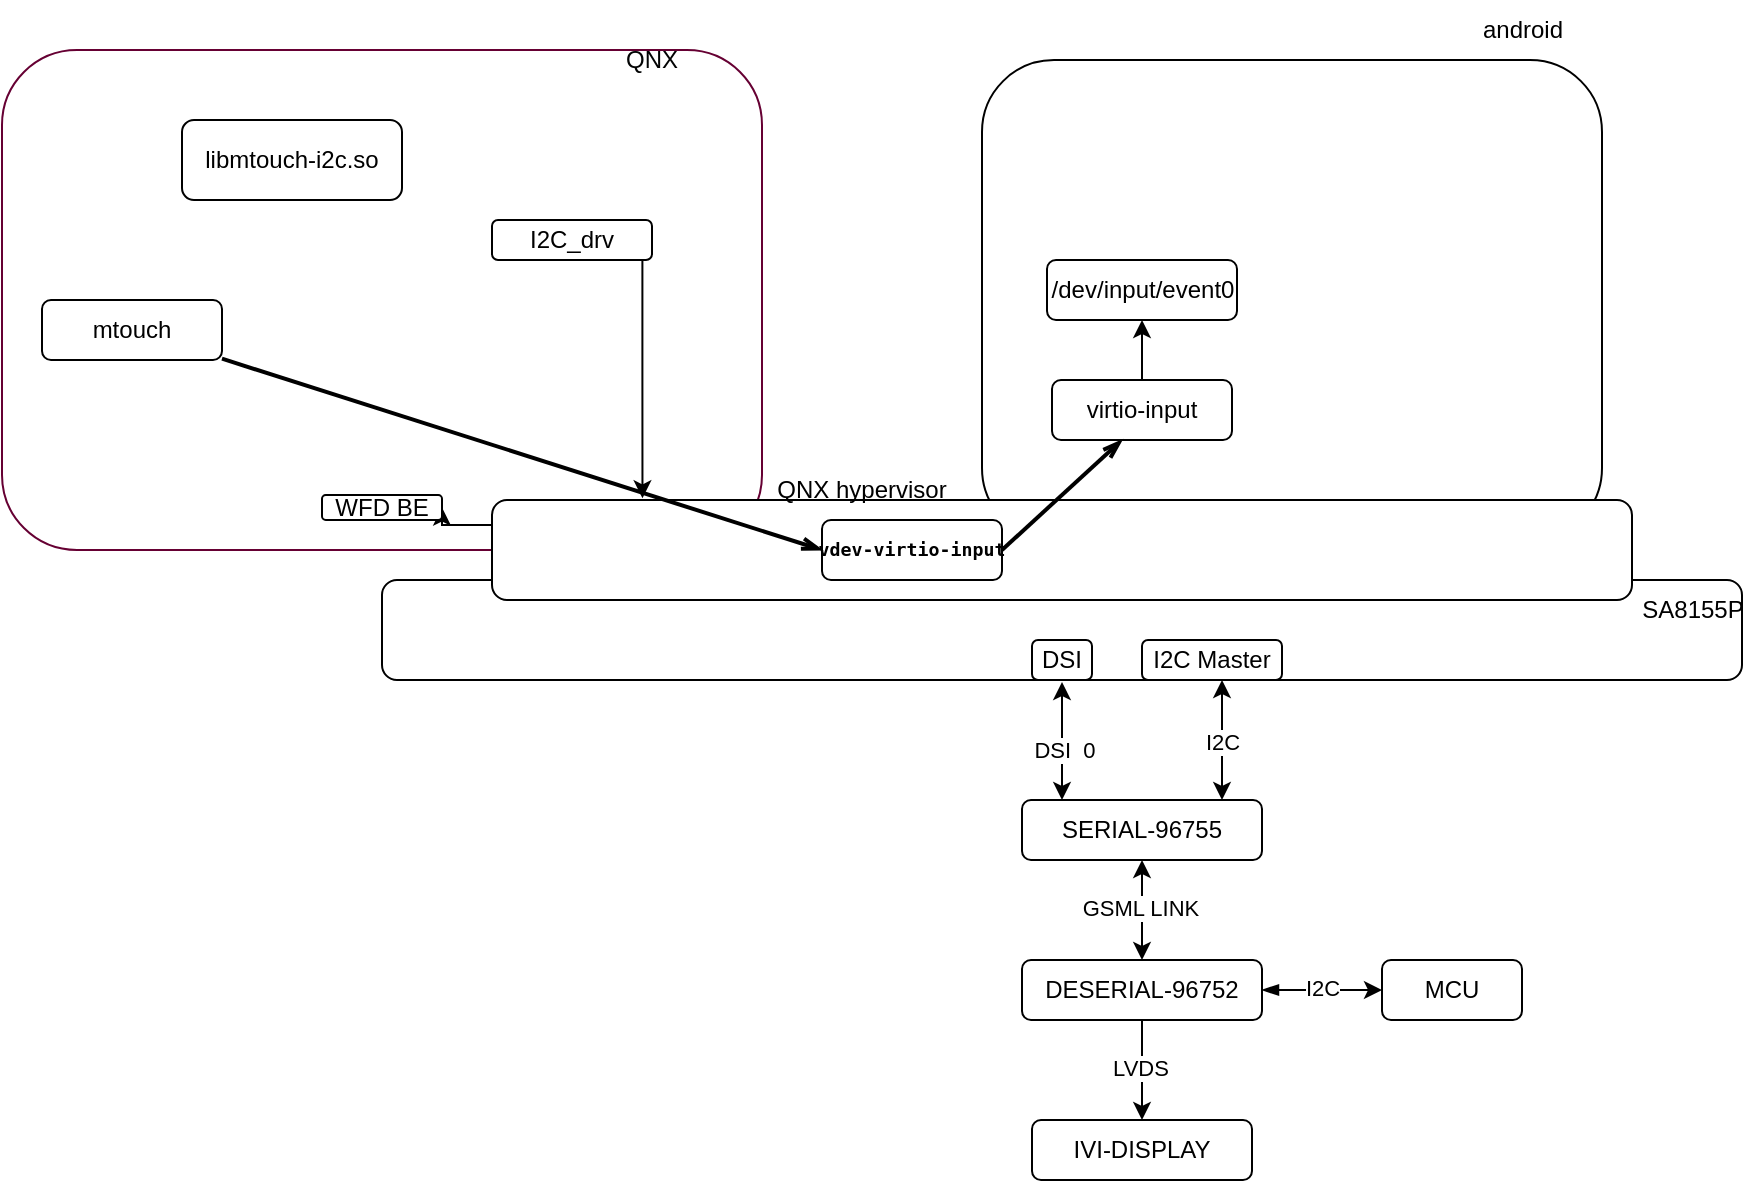 <mxfile version="25.0.1">
  <diagram name="Page-1" id="YOY1E8mCG1GZ4bqBqJso">
    <mxGraphModel dx="2276" dy="789" grid="1" gridSize="10" guides="1" tooltips="1" connect="1" arrows="1" fold="1" page="1" pageScale="1" pageWidth="850" pageHeight="1100" math="0" shadow="0">
      <root>
        <mxCell id="0" />
        <mxCell id="1" parent="0" />
        <mxCell id="2uTWEgXhVJljgLV_RzY3-67" value="" style="rounded=1;whiteSpace=wrap;html=1;fillColor=none;" parent="1" vertex="1">
          <mxGeometry x="370" y="70" width="310" height="240" as="geometry" />
        </mxCell>
        <mxCell id="2uTWEgXhVJljgLV_RzY3-68" value="" style="rounded=1;whiteSpace=wrap;html=1;" parent="1" vertex="1">
          <mxGeometry x="70" y="330" width="680" height="50" as="geometry" />
        </mxCell>
        <mxCell id="2uTWEgXhVJljgLV_RzY3-69" value="" style="rounded=1;whiteSpace=wrap;html=1;fillColor=none;strokeColor=#660033;" parent="1" vertex="1">
          <mxGeometry x="-120" y="65" width="380" height="250" as="geometry" />
        </mxCell>
        <mxCell id="2uTWEgXhVJljgLV_RzY3-70" style="edgeStyle=orthogonalEdgeStyle;rounded=0;orthogonalLoop=1;jettySize=auto;html=1;exitX=0;exitY=0.25;exitDx=0;exitDy=0;entryX=1;entryY=0.5;entryDx=0;entryDy=0;" parent="1" source="2uTWEgXhVJljgLV_RzY3-71" target="2uTWEgXhVJljgLV_RzY3-109" edge="1">
          <mxGeometry relative="1" as="geometry" />
        </mxCell>
        <mxCell id="2uTWEgXhVJljgLV_RzY3-71" value="" style="rounded=1;whiteSpace=wrap;html=1;" parent="1" vertex="1">
          <mxGeometry x="125" y="290" width="570" height="50" as="geometry" />
        </mxCell>
        <mxCell id="2uTWEgXhVJljgLV_RzY3-72" value="SERIAL-96755" style="rounded=1;whiteSpace=wrap;html=1;" parent="1" vertex="1">
          <mxGeometry x="390" y="440" width="120" height="30" as="geometry" />
        </mxCell>
        <mxCell id="2uTWEgXhVJljgLV_RzY3-73" style="edgeStyle=orthogonalEdgeStyle;rounded=0;orthogonalLoop=1;jettySize=auto;html=1;entryX=0;entryY=0.5;entryDx=0;entryDy=0;startArrow=blockThin;startFill=1;" parent="1" source="2uTWEgXhVJljgLV_RzY3-75" target="2uTWEgXhVJljgLV_RzY3-76" edge="1">
          <mxGeometry relative="1" as="geometry" />
        </mxCell>
        <mxCell id="2uTWEgXhVJljgLV_RzY3-74" value="I2C" style="edgeLabel;html=1;align=center;verticalAlign=middle;resizable=0;points=[];" parent="2uTWEgXhVJljgLV_RzY3-73" vertex="1" connectable="0">
          <mxGeometry x="-0.014" y="1" relative="1" as="geometry">
            <mxPoint as="offset" />
          </mxGeometry>
        </mxCell>
        <mxCell id="2uTWEgXhVJljgLV_RzY3-75" value="DESERIAL-96752" style="rounded=1;whiteSpace=wrap;html=1;" parent="1" vertex="1">
          <mxGeometry x="390" y="520" width="120" height="30" as="geometry" />
        </mxCell>
        <mxCell id="2uTWEgXhVJljgLV_RzY3-76" value="MCU" style="rounded=1;whiteSpace=wrap;html=1;" parent="1" vertex="1">
          <mxGeometry x="570" y="520" width="70" height="30" as="geometry" />
        </mxCell>
        <mxCell id="2uTWEgXhVJljgLV_RzY3-77" style="edgeStyle=orthogonalEdgeStyle;rounded=0;orthogonalLoop=1;jettySize=auto;html=1;entryX=0.5;entryY=1;entryDx=0;entryDy=0;startArrow=classic;startFill=1;endArrow=none;endFill=0;" parent="1" source="2uTWEgXhVJljgLV_RzY3-79" target="2uTWEgXhVJljgLV_RzY3-75" edge="1">
          <mxGeometry relative="1" as="geometry" />
        </mxCell>
        <mxCell id="2uTWEgXhVJljgLV_RzY3-78" value="LVDS" style="edgeLabel;html=1;align=center;verticalAlign=middle;resizable=0;points=[];" parent="2uTWEgXhVJljgLV_RzY3-77" vertex="1" connectable="0">
          <mxGeometry x="0.048" y="1" relative="1" as="geometry">
            <mxPoint as="offset" />
          </mxGeometry>
        </mxCell>
        <mxCell id="2uTWEgXhVJljgLV_RzY3-79" value="IVI-DISPLAY" style="rounded=1;whiteSpace=wrap;html=1;" parent="1" vertex="1">
          <mxGeometry x="395" y="600" width="110" height="30" as="geometry" />
        </mxCell>
        <mxCell id="2uTWEgXhVJljgLV_RzY3-80" value="" style="endArrow=classic;startArrow=classic;html=1;rounded=0;exitX=0.5;exitY=0;exitDx=0;exitDy=0;entryX=0.5;entryY=1;entryDx=0;entryDy=0;" parent="1" source="2uTWEgXhVJljgLV_RzY3-75" target="2uTWEgXhVJljgLV_RzY3-72" edge="1">
          <mxGeometry width="50" height="50" relative="1" as="geometry">
            <mxPoint x="410" y="530" as="sourcePoint" />
            <mxPoint x="460" y="480" as="targetPoint" />
          </mxGeometry>
        </mxCell>
        <mxCell id="2uTWEgXhVJljgLV_RzY3-81" value="GSML LINK" style="edgeLabel;html=1;align=center;verticalAlign=middle;resizable=0;points=[];" parent="2uTWEgXhVJljgLV_RzY3-80" vertex="1" connectable="0">
          <mxGeometry x="0.04" y="1" relative="1" as="geometry">
            <mxPoint as="offset" />
          </mxGeometry>
        </mxCell>
        <mxCell id="2uTWEgXhVJljgLV_RzY3-82" value="" style="endArrow=classic;startArrow=classic;html=1;rounded=0;exitX=0.5;exitY=0;exitDx=0;exitDy=0;" parent="1" edge="1">
          <mxGeometry width="50" height="50" relative="1" as="geometry">
            <mxPoint x="410" y="440" as="sourcePoint" />
            <mxPoint x="410" y="381" as="targetPoint" />
          </mxGeometry>
        </mxCell>
        <mxCell id="2uTWEgXhVJljgLV_RzY3-83" value="DSI&amp;nbsp; 0" style="edgeLabel;html=1;align=center;verticalAlign=middle;resizable=0;points=[];" parent="2uTWEgXhVJljgLV_RzY3-82" vertex="1" connectable="0">
          <mxGeometry x="-0.168" y="-8" relative="1" as="geometry">
            <mxPoint x="-7" y="-1" as="offset" />
          </mxGeometry>
        </mxCell>
        <mxCell id="2uTWEgXhVJljgLV_RzY3-84" value="" style="endArrow=classic;startArrow=classic;html=1;rounded=0;exitX=0.75;exitY=0;exitDx=0;exitDy=0;" parent="1" edge="1">
          <mxGeometry width="50" height="50" relative="1" as="geometry">
            <mxPoint x="490" y="440" as="sourcePoint" />
            <mxPoint x="490" y="380" as="targetPoint" />
          </mxGeometry>
        </mxCell>
        <mxCell id="2uTWEgXhVJljgLV_RzY3-85" value="I2C" style="edgeLabel;html=1;align=center;verticalAlign=middle;resizable=0;points=[];" parent="2uTWEgXhVJljgLV_RzY3-84" vertex="1" connectable="0">
          <mxGeometry x="-0.024" relative="1" as="geometry">
            <mxPoint as="offset" />
          </mxGeometry>
        </mxCell>
        <mxCell id="2uTWEgXhVJljgLV_RzY3-100" value="SA8155P" style="text;html=1;align=center;verticalAlign=middle;resizable=0;points=[];autosize=1;strokeColor=none;fillColor=none;" parent="1" vertex="1">
          <mxGeometry x="690" y="330" width="70" height="30" as="geometry" />
        </mxCell>
        <mxCell id="2uTWEgXhVJljgLV_RzY3-102" value="DSI" style="rounded=1;whiteSpace=wrap;html=1;" parent="1" vertex="1">
          <mxGeometry x="395" y="360" width="30" height="20" as="geometry" />
        </mxCell>
        <mxCell id="2uTWEgXhVJljgLV_RzY3-104" value="I2C Master" style="rounded=1;whiteSpace=wrap;html=1;" parent="1" vertex="1">
          <mxGeometry x="450" y="360" width="70" height="20" as="geometry" />
        </mxCell>
        <mxCell id="2uTWEgXhVJljgLV_RzY3-105" value="QNX" style="text;html=1;align=center;verticalAlign=middle;whiteSpace=wrap;rounded=0;fontColor=#020303;" parent="1" vertex="1">
          <mxGeometry x="185" y="60" width="40" height="20" as="geometry" />
        </mxCell>
        <mxCell id="2uTWEgXhVJljgLV_RzY3-106" value="QNX hypervisor" style="text;html=1;align=center;verticalAlign=middle;whiteSpace=wrap;rounded=0;" parent="1" vertex="1">
          <mxGeometry x="260" y="270" width="100" height="30" as="geometry" />
        </mxCell>
        <mxCell id="2uTWEgXhVJljgLV_RzY3-107" value="I2C_drv" style="rounded=1;whiteSpace=wrap;html=1;" parent="1" vertex="1">
          <mxGeometry x="125" y="150" width="80" height="20" as="geometry" />
        </mxCell>
        <mxCell id="2uTWEgXhVJljgLV_RzY3-109" value="WFD BE" style="rounded=1;whiteSpace=wrap;html=1;" parent="1" vertex="1">
          <mxGeometry x="40" y="287.5" width="60" height="12.5" as="geometry" />
        </mxCell>
        <mxCell id="2uTWEgXhVJljgLV_RzY3-111" value="mtouch" style="rounded=1;whiteSpace=wrap;html=1;" parent="1" vertex="1">
          <mxGeometry x="-100" y="190" width="90" height="30" as="geometry" />
        </mxCell>
        <mxCell id="2uTWEgXhVJljgLV_RzY3-117" style="edgeStyle=orthogonalEdgeStyle;rounded=0;orthogonalLoop=1;jettySize=auto;html=1;entryX=0.132;entryY=-0.017;entryDx=0;entryDy=0;entryPerimeter=0;" parent="1" source="2uTWEgXhVJljgLV_RzY3-107" target="2uTWEgXhVJljgLV_RzY3-71" edge="1">
          <mxGeometry relative="1" as="geometry">
            <Array as="points">
              <mxPoint x="200" y="230" />
            </Array>
          </mxGeometry>
        </mxCell>
        <mxCell id="2uTWEgXhVJljgLV_RzY3-140" style="edgeStyle=orthogonalEdgeStyle;rounded=0;orthogonalLoop=1;jettySize=auto;html=1;" parent="1" source="2uTWEgXhVJljgLV_RzY3-133" target="2uTWEgXhVJljgLV_RzY3-139" edge="1">
          <mxGeometry relative="1" as="geometry" />
        </mxCell>
        <mxCell id="2uTWEgXhVJljgLV_RzY3-133" value="virtio-input" style="rounded=1;whiteSpace=wrap;html=1;" parent="1" vertex="1">
          <mxGeometry x="405" y="230" width="90" height="30" as="geometry" />
        </mxCell>
        <mxCell id="2uTWEgXhVJljgLV_RzY3-135" value="&lt;pre&gt;&lt;h5 style=&quot;background-color: rgba(0, 0, 0, 0); font-family: Consolas, monospace-fallback, &amp;quot;monospace&amp;quot;;&quot;&gt;vdev-virtio-&lt;span style=&quot;font-weight: bold;&quot;&gt;input&lt;/span&gt;&lt;/h5&gt;&lt;/pre&gt;" style="rounded=1;whiteSpace=wrap;html=1;fontSize=11;" parent="1" vertex="1">
          <mxGeometry x="290" y="300" width="90" height="30" as="geometry" />
        </mxCell>
        <mxCell id="2uTWEgXhVJljgLV_RzY3-137" value="" style="endArrow=none;html=1;strokeWidth=2;rounded=0;exitX=0;exitY=0.5;exitDx=0;exitDy=0;endFill=0;startArrow=openThin;startFill=0;" parent="1" source="2uTWEgXhVJljgLV_RzY3-135" target="2uTWEgXhVJljgLV_RzY3-111" edge="1">
          <mxGeometry width="50" height="50" relative="1" as="geometry">
            <mxPoint x="-40" y="220" as="sourcePoint" />
            <mxPoint x="10" y="170" as="targetPoint" />
          </mxGeometry>
        </mxCell>
        <mxCell id="2uTWEgXhVJljgLV_RzY3-138" value="" style="endArrow=openThin;html=1;strokeWidth=2;rounded=0;exitX=1;exitY=0.5;exitDx=0;exitDy=0;endFill=0;" parent="1" source="2uTWEgXhVJljgLV_RzY3-135" edge="1">
          <mxGeometry width="50" height="50" relative="1" as="geometry">
            <mxPoint x="390" y="310" as="sourcePoint" />
            <mxPoint x="440" y="260" as="targetPoint" />
          </mxGeometry>
        </mxCell>
        <mxCell id="2uTWEgXhVJljgLV_RzY3-139" value="/dev/input/event0" style="rounded=1;whiteSpace=wrap;html=1;" parent="1" vertex="1">
          <mxGeometry x="402.5" y="170" width="95" height="30" as="geometry" />
        </mxCell>
        <mxCell id="2uTWEgXhVJljgLV_RzY3-141" value="android" style="text;html=1;align=center;verticalAlign=middle;resizable=0;points=[];autosize=1;strokeColor=none;fillColor=none;" parent="1" vertex="1">
          <mxGeometry x="610" y="40" width="60" height="30" as="geometry" />
        </mxCell>
        <mxCell id="D5XrWbCovBrtvBqVQBms-1" value="libmtouch-i2c.so" style="rounded=1;whiteSpace=wrap;html=1;" vertex="1" parent="1">
          <mxGeometry x="-30" y="100" width="110" height="40" as="geometry" />
        </mxCell>
      </root>
    </mxGraphModel>
  </diagram>
</mxfile>
